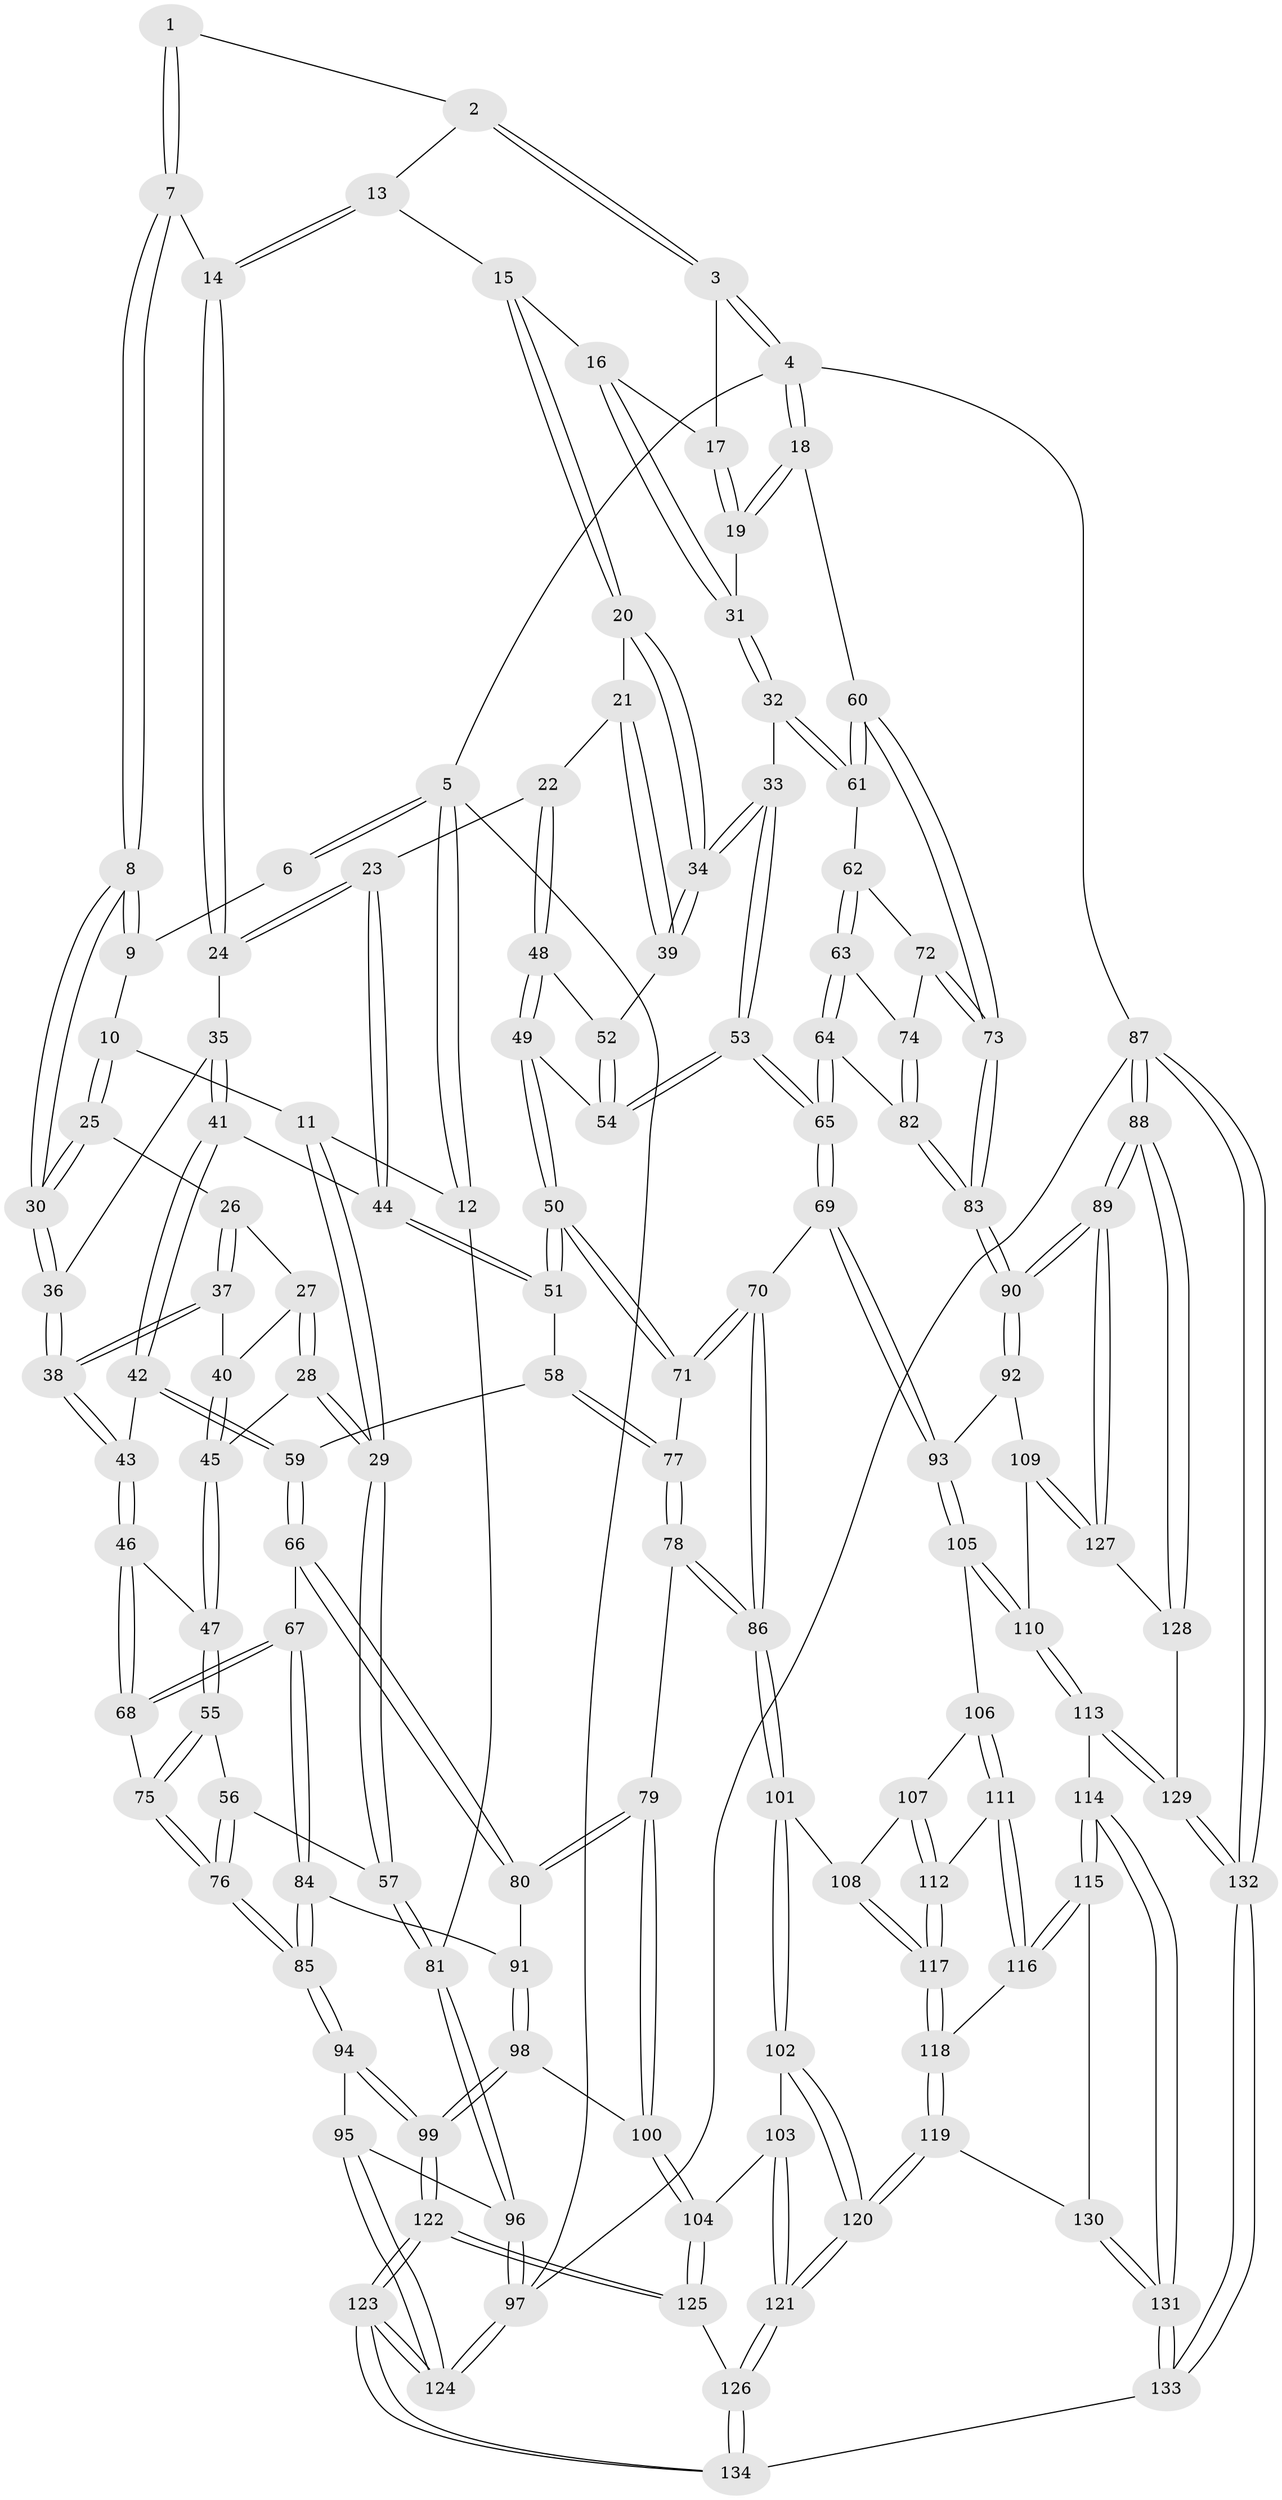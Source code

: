 // coarse degree distribution, {3: 0.20754716981132076, 5: 0.3018867924528302, 6: 0.09433962264150944, 4: 0.3018867924528302, 7: 0.03773584905660377, 9: 0.018867924528301886, 10: 0.018867924528301886, 2: 0.018867924528301886}
// Generated by graph-tools (version 1.1) at 2025/21/03/04/25 18:21:18]
// undirected, 134 vertices, 332 edges
graph export_dot {
graph [start="1"]
  node [color=gray90,style=filled];
  1 [pos="+0.5902769475337389+0"];
  2 [pos="+0.7033292117649608+0"];
  3 [pos="+1+0"];
  4 [pos="+1+0"];
  5 [pos="+0+0"];
  6 [pos="+0.15843665685682848+0"];
  7 [pos="+0.4024578107031789+0.09595818735847242"];
  8 [pos="+0.38001340185270005+0.11278083873420044"];
  9 [pos="+0.20946397875833092+0"];
  10 [pos="+0.1763799359548726+0.07955599951073014"];
  11 [pos="+0.135017269841784+0.10359290894311561"];
  12 [pos="+0+0"];
  13 [pos="+0.7033899049833641+0"];
  14 [pos="+0.5233763862439714+0.13468078203198922"];
  15 [pos="+0.7159348631465731+0"];
  16 [pos="+0.8439124729746292+0.11756213658642879"];
  17 [pos="+0.9149557903052696+0.12626652312196882"];
  18 [pos="+1+0.1133163099429385"];
  19 [pos="+0.953227949390213+0.1582166377393798"];
  20 [pos="+0.698792011488943+0.04640602423908105"];
  21 [pos="+0.6652330378428095+0.15059098665905715"];
  22 [pos="+0.6035404400554868+0.2284919281996574"];
  23 [pos="+0.5642412927127574+0.22974481769387012"];
  24 [pos="+0.5331046526735571+0.19343707671449337"];
  25 [pos="+0.20835322317014524+0.1453645865753175"];
  26 [pos="+0.21045128850440437+0.17243535180497374"];
  27 [pos="+0.16454384242583486+0.2202946211628719"];
  28 [pos="+0.11231704541077908+0.25665686842752916"];
  29 [pos="+0+0.28308911272128506"];
  30 [pos="+0.37495134828014415+0.13997542788449993"];
  31 [pos="+0.8567350294766345+0.2661112077054285"];
  32 [pos="+0.8554752267996996+0.27137298260058884"];
  33 [pos="+0.8501458557999042+0.2720120468844436"];
  34 [pos="+0.8119553263004955+0.2613913510548066"];
  35 [pos="+0.3895516942739281+0.18444983567701165"];
  36 [pos="+0.37761785035396805+0.1745891958328898"];
  37 [pos="+0.2767821654184462+0.2407859572929235"];
  38 [pos="+0.30441994965925956+0.24345235960397882"];
  39 [pos="+0.7637859765299785+0.26200079808032545"];
  40 [pos="+0.23775746616090257+0.2717677616006598"];
  41 [pos="+0.44401650946686905+0.28794353842781795"];
  42 [pos="+0.4368615253900331+0.30387322180303067"];
  43 [pos="+0.3346552398807006+0.3420614902461986"];
  44 [pos="+0.5316742422661322+0.2664586322097931"];
  45 [pos="+0.213525502610852+0.300122224833484"];
  46 [pos="+0.3228863025289081+0.3738753706394633"];
  47 [pos="+0.21639556337238716+0.3305473495671322"];
  48 [pos="+0.6436346944440001+0.28524142036410793"];
  49 [pos="+0.64679256701211+0.3557133194917541"];
  50 [pos="+0.5980435243865856+0.4278124129312372"];
  51 [pos="+0.5491257536060311+0.40978076248482653"];
  52 [pos="+0.7523302267900601+0.26812545533724425"];
  53 [pos="+0.7605697756123193+0.38788666680633166"];
  54 [pos="+0.7136835396404375+0.36018575153104054"];
  55 [pos="+0.16258781074487483+0.3946466280730905"];
  56 [pos="+0.12507298048774879+0.39505114430091487"];
  57 [pos="+0+0.3319639240101225"];
  58 [pos="+0.4886414326658982+0.4156938095496534"];
  59 [pos="+0.4799472107814445+0.4148664619067727"];
  60 [pos="+1+0.24003092240433668"];
  61 [pos="+0.8861742961168886+0.29536904488107857"];
  62 [pos="+0.8949336873141212+0.34998960046531835"];
  63 [pos="+0.8502639584853537+0.4193982400791632"];
  64 [pos="+0.7852127964793358+0.4880707439598449"];
  65 [pos="+0.7782067526062652+0.49053628901784857"];
  66 [pos="+0.3760636010454357+0.46985503338304596"];
  67 [pos="+0.35963279603002174+0.46092330905418566"];
  68 [pos="+0.32701838106129166+0.43081029908882057"];
  69 [pos="+0.7071235652520289+0.5763580426247944"];
  70 [pos="+0.6860286014355375+0.5714968282739047"];
  71 [pos="+0.6145789582188925+0.46175253011488493"];
  72 [pos="+0.9210498387875382+0.37958267059250833"];
  73 [pos="+1+0.4259552794495184"];
  74 [pos="+0.94368032636824+0.47020774615707295"];
  75 [pos="+0.2394371487415731+0.4506923990917955"];
  76 [pos="+0.17955970961194123+0.5724646601939771"];
  77 [pos="+0.5003668064618969+0.5192843792766554"];
  78 [pos="+0.4582143757420086+0.6139647016502424"];
  79 [pos="+0.4567829083004962+0.6134678286559024"];
  80 [pos="+0.41189654758943417+0.5865552368852427"];
  81 [pos="+0+0.3320628883969163"];
  82 [pos="+0.9580346565203215+0.505672830022516"];
  83 [pos="+1+0.6835799918774317"];
  84 [pos="+0.22213619109038288+0.6043986212690796"];
  85 [pos="+0.17089882427884015+0.6042624178684058"];
  86 [pos="+0.5221650246307382+0.652875421813943"];
  87 [pos="+1+1"];
  88 [pos="+1+1"];
  89 [pos="+1+0.7727671109690828"];
  90 [pos="+1+0.7260324123164471"];
  91 [pos="+0.3171865054054988+0.6316230399071133"];
  92 [pos="+0.8350231156780286+0.6545207859756987"];
  93 [pos="+0.7230475156525301+0.5978730423504712"];
  94 [pos="+0.10476033986024168+0.6473072124993551"];
  95 [pos="+0.09571960157959657+0.6463542899484951"];
  96 [pos="+0+0.5381419563298289"];
  97 [pos="+0+1"];
  98 [pos="+0.31963226972451764+0.745377998253169"];
  99 [pos="+0.19813328378282793+0.7758345143982509"];
  100 [pos="+0.3449798705097261+0.7590857622861682"];
  101 [pos="+0.5216694253939509+0.6618847037790511"];
  102 [pos="+0.47269443312329956+0.7322462154480475"];
  103 [pos="+0.4268732256278823+0.7620368909576641"];
  104 [pos="+0.3593619828300906+0.7743694210967528"];
  105 [pos="+0.7047933756399175+0.7170350293880449"];
  106 [pos="+0.6757884984487945+0.7453813222633462"];
  107 [pos="+0.6497430877870762+0.7514948419036805"];
  108 [pos="+0.5438289248871593+0.706677185744587"];
  109 [pos="+0.7890876340538266+0.8079980136289947"];
  110 [pos="+0.7554456637186792+0.8194820959541347"];
  111 [pos="+0.6653454043513255+0.789636330110826"];
  112 [pos="+0.6052027780215278+0.7864535782148118"];
  113 [pos="+0.7180869362862379+0.8826154090205367"];
  114 [pos="+0.7016653737968376+0.8819492234901442"];
  115 [pos="+0.6873845768823039+0.8750473729815418"];
  116 [pos="+0.6721514726255934+0.8623226487507628"];
  117 [pos="+0.5747777067552428+0.8009046118784934"];
  118 [pos="+0.5732394066744284+0.8268081166616804"];
  119 [pos="+0.5054272477402095+0.8893398617184561"];
  120 [pos="+0.5037535872587708+0.8898807135322141"];
  121 [pos="+0.4777040826294658+0.9064423109416246"];
  122 [pos="+0.19582805981469573+0.9309728371218562"];
  123 [pos="+0+1"];
  124 [pos="+0+1"];
  125 [pos="+0.3655334561498791+0.8815537998909867"];
  126 [pos="+0.4553330262442097+0.9268922835984791"];
  127 [pos="+0.94653662472004+0.8469318351447811"];
  128 [pos="+0.8075983479615392+0.9447826208258578"];
  129 [pos="+0.7821282967184612+0.9581181806392229"];
  130 [pos="+0.5816528776569725+0.9280971932093511"];
  131 [pos="+0.6251894097247946+0.9910662440099619"];
  132 [pos="+0.7538429842756057+1"];
  133 [pos="+0.6201795801486112+1"];
  134 [pos="+0.457929035380313+1"];
  1 -- 2;
  1 -- 7;
  1 -- 7;
  2 -- 3;
  2 -- 3;
  2 -- 13;
  3 -- 4;
  3 -- 4;
  3 -- 17;
  4 -- 5;
  4 -- 18;
  4 -- 18;
  4 -- 87;
  5 -- 6;
  5 -- 6;
  5 -- 12;
  5 -- 12;
  5 -- 97;
  6 -- 9;
  7 -- 8;
  7 -- 8;
  7 -- 14;
  8 -- 9;
  8 -- 9;
  8 -- 30;
  8 -- 30;
  9 -- 10;
  10 -- 11;
  10 -- 25;
  10 -- 25;
  11 -- 12;
  11 -- 29;
  11 -- 29;
  12 -- 81;
  13 -- 14;
  13 -- 14;
  13 -- 15;
  14 -- 24;
  14 -- 24;
  15 -- 16;
  15 -- 20;
  15 -- 20;
  16 -- 17;
  16 -- 31;
  16 -- 31;
  17 -- 19;
  17 -- 19;
  18 -- 19;
  18 -- 19;
  18 -- 60;
  19 -- 31;
  20 -- 21;
  20 -- 34;
  20 -- 34;
  21 -- 22;
  21 -- 39;
  21 -- 39;
  22 -- 23;
  22 -- 48;
  22 -- 48;
  23 -- 24;
  23 -- 24;
  23 -- 44;
  23 -- 44;
  24 -- 35;
  25 -- 26;
  25 -- 30;
  25 -- 30;
  26 -- 27;
  26 -- 37;
  26 -- 37;
  27 -- 28;
  27 -- 28;
  27 -- 40;
  28 -- 29;
  28 -- 29;
  28 -- 45;
  29 -- 57;
  29 -- 57;
  30 -- 36;
  30 -- 36;
  31 -- 32;
  31 -- 32;
  32 -- 33;
  32 -- 61;
  32 -- 61;
  33 -- 34;
  33 -- 34;
  33 -- 53;
  33 -- 53;
  34 -- 39;
  34 -- 39;
  35 -- 36;
  35 -- 41;
  35 -- 41;
  36 -- 38;
  36 -- 38;
  37 -- 38;
  37 -- 38;
  37 -- 40;
  38 -- 43;
  38 -- 43;
  39 -- 52;
  40 -- 45;
  40 -- 45;
  41 -- 42;
  41 -- 42;
  41 -- 44;
  42 -- 43;
  42 -- 59;
  42 -- 59;
  43 -- 46;
  43 -- 46;
  44 -- 51;
  44 -- 51;
  45 -- 47;
  45 -- 47;
  46 -- 47;
  46 -- 68;
  46 -- 68;
  47 -- 55;
  47 -- 55;
  48 -- 49;
  48 -- 49;
  48 -- 52;
  49 -- 50;
  49 -- 50;
  49 -- 54;
  50 -- 51;
  50 -- 51;
  50 -- 71;
  50 -- 71;
  51 -- 58;
  52 -- 54;
  52 -- 54;
  53 -- 54;
  53 -- 54;
  53 -- 65;
  53 -- 65;
  55 -- 56;
  55 -- 75;
  55 -- 75;
  56 -- 57;
  56 -- 76;
  56 -- 76;
  57 -- 81;
  57 -- 81;
  58 -- 59;
  58 -- 77;
  58 -- 77;
  59 -- 66;
  59 -- 66;
  60 -- 61;
  60 -- 61;
  60 -- 73;
  60 -- 73;
  61 -- 62;
  62 -- 63;
  62 -- 63;
  62 -- 72;
  63 -- 64;
  63 -- 64;
  63 -- 74;
  64 -- 65;
  64 -- 65;
  64 -- 82;
  65 -- 69;
  65 -- 69;
  66 -- 67;
  66 -- 80;
  66 -- 80;
  67 -- 68;
  67 -- 68;
  67 -- 84;
  67 -- 84;
  68 -- 75;
  69 -- 70;
  69 -- 93;
  69 -- 93;
  70 -- 71;
  70 -- 71;
  70 -- 86;
  70 -- 86;
  71 -- 77;
  72 -- 73;
  72 -- 73;
  72 -- 74;
  73 -- 83;
  73 -- 83;
  74 -- 82;
  74 -- 82;
  75 -- 76;
  75 -- 76;
  76 -- 85;
  76 -- 85;
  77 -- 78;
  77 -- 78;
  78 -- 79;
  78 -- 86;
  78 -- 86;
  79 -- 80;
  79 -- 80;
  79 -- 100;
  79 -- 100;
  80 -- 91;
  81 -- 96;
  81 -- 96;
  82 -- 83;
  82 -- 83;
  83 -- 90;
  83 -- 90;
  84 -- 85;
  84 -- 85;
  84 -- 91;
  85 -- 94;
  85 -- 94;
  86 -- 101;
  86 -- 101;
  87 -- 88;
  87 -- 88;
  87 -- 132;
  87 -- 132;
  87 -- 97;
  88 -- 89;
  88 -- 89;
  88 -- 128;
  88 -- 128;
  89 -- 90;
  89 -- 90;
  89 -- 127;
  89 -- 127;
  90 -- 92;
  90 -- 92;
  91 -- 98;
  91 -- 98;
  92 -- 93;
  92 -- 109;
  93 -- 105;
  93 -- 105;
  94 -- 95;
  94 -- 99;
  94 -- 99;
  95 -- 96;
  95 -- 124;
  95 -- 124;
  96 -- 97;
  96 -- 97;
  97 -- 124;
  97 -- 124;
  98 -- 99;
  98 -- 99;
  98 -- 100;
  99 -- 122;
  99 -- 122;
  100 -- 104;
  100 -- 104;
  101 -- 102;
  101 -- 102;
  101 -- 108;
  102 -- 103;
  102 -- 120;
  102 -- 120;
  103 -- 104;
  103 -- 121;
  103 -- 121;
  104 -- 125;
  104 -- 125;
  105 -- 106;
  105 -- 110;
  105 -- 110;
  106 -- 107;
  106 -- 111;
  106 -- 111;
  107 -- 108;
  107 -- 112;
  107 -- 112;
  108 -- 117;
  108 -- 117;
  109 -- 110;
  109 -- 127;
  109 -- 127;
  110 -- 113;
  110 -- 113;
  111 -- 112;
  111 -- 116;
  111 -- 116;
  112 -- 117;
  112 -- 117;
  113 -- 114;
  113 -- 129;
  113 -- 129;
  114 -- 115;
  114 -- 115;
  114 -- 131;
  114 -- 131;
  115 -- 116;
  115 -- 116;
  115 -- 130;
  116 -- 118;
  117 -- 118;
  117 -- 118;
  118 -- 119;
  118 -- 119;
  119 -- 120;
  119 -- 120;
  119 -- 130;
  120 -- 121;
  120 -- 121;
  121 -- 126;
  121 -- 126;
  122 -- 123;
  122 -- 123;
  122 -- 125;
  122 -- 125;
  123 -- 124;
  123 -- 124;
  123 -- 134;
  123 -- 134;
  125 -- 126;
  126 -- 134;
  126 -- 134;
  127 -- 128;
  128 -- 129;
  129 -- 132;
  129 -- 132;
  130 -- 131;
  130 -- 131;
  131 -- 133;
  131 -- 133;
  132 -- 133;
  132 -- 133;
  133 -- 134;
}
